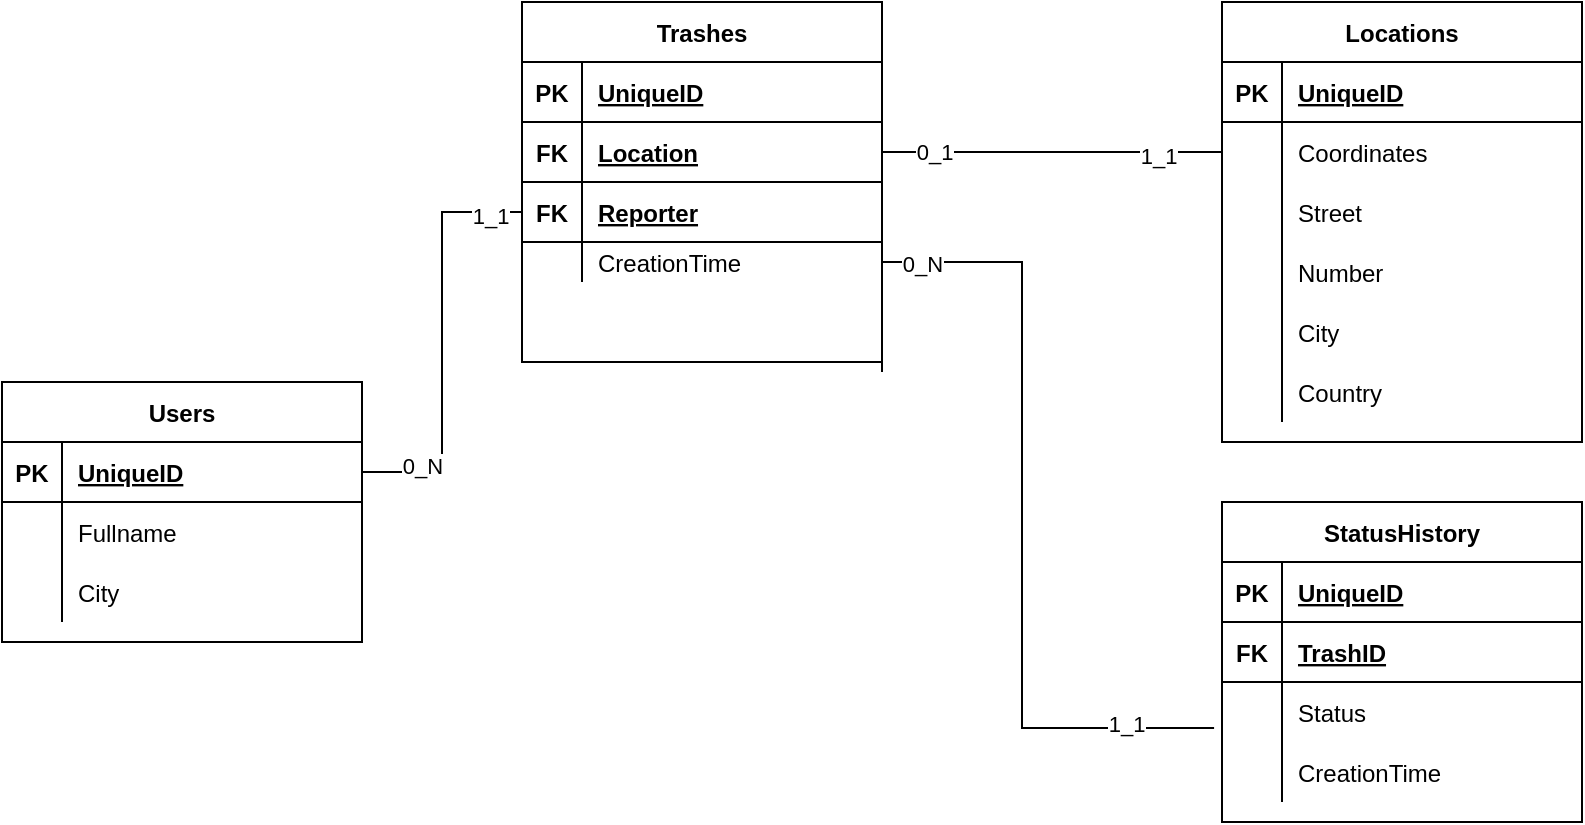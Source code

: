 <mxfile version="13.9.8" type="device"><diagram id="R2lEEEUBdFMjLlhIrx00" name="Page-1"><mxGraphModel dx="1282" dy="779" grid="1" gridSize="10" guides="1" tooltips="1" connect="1" arrows="1" fold="1" page="1" pageScale="1" pageWidth="850" pageHeight="1100" math="0" shadow="0" extFonts="Permanent Marker^https://fonts.googleapis.com/css?family=Permanent+Marker"><root><mxCell id="0"/><mxCell id="1" parent="0"/><mxCell id="KVbkdfM7lJIEKSszMWz0-12" value="Trashes" style="shape=table;startSize=30;container=1;collapsible=1;childLayout=tableLayout;fixedRows=1;rowLines=0;fontStyle=1;align=center;resizeLast=1;columnLines=1;comic=0;" vertex="1" parent="1"><mxGeometry x="270" y="280" width="180" height="180" as="geometry"><mxRectangle x="270" y="280" width="80" height="30" as="alternateBounds"/></mxGeometry></mxCell><mxCell id="KVbkdfM7lJIEKSszMWz0-13" value="" style="shape=partialRectangle;collapsible=0;dropTarget=0;pointerEvents=0;fillColor=none;top=0;left=0;bottom=1;right=0;points=[[0,0.5],[1,0.5]];portConstraint=eastwest;" vertex="1" parent="KVbkdfM7lJIEKSszMWz0-12"><mxGeometry y="30" width="180" height="30" as="geometry"/></mxCell><mxCell id="KVbkdfM7lJIEKSszMWz0-14" value="PK" style="shape=partialRectangle;connectable=0;fillColor=none;top=0;left=0;bottom=0;right=0;fontStyle=1;overflow=hidden;" vertex="1" parent="KVbkdfM7lJIEKSszMWz0-13"><mxGeometry width="30" height="30" as="geometry"/></mxCell><mxCell id="KVbkdfM7lJIEKSszMWz0-15" value="UniqueID" style="shape=partialRectangle;connectable=0;fillColor=none;top=0;left=0;bottom=0;right=0;align=left;spacingLeft=6;fontStyle=5;overflow=hidden;" vertex="1" parent="KVbkdfM7lJIEKSszMWz0-13"><mxGeometry x="30" width="150" height="30" as="geometry"/></mxCell><mxCell id="KVbkdfM7lJIEKSszMWz0-45" value="" style="shape=partialRectangle;collapsible=0;dropTarget=0;pointerEvents=0;fillColor=none;top=0;left=0;bottom=1;right=0;points=[[0,0.5],[1,0.5]];portConstraint=eastwest;" vertex="1" parent="KVbkdfM7lJIEKSszMWz0-12"><mxGeometry y="60" width="180" height="30" as="geometry"/></mxCell><mxCell id="KVbkdfM7lJIEKSszMWz0-46" value="FK" style="shape=partialRectangle;connectable=0;fillColor=none;top=0;left=0;bottom=0;right=0;fontStyle=1;overflow=hidden;" vertex="1" parent="KVbkdfM7lJIEKSszMWz0-45"><mxGeometry width="30" height="30" as="geometry"/></mxCell><mxCell id="KVbkdfM7lJIEKSszMWz0-47" value="Location" style="shape=partialRectangle;connectable=0;fillColor=none;top=0;left=0;bottom=0;right=0;align=left;spacingLeft=6;fontStyle=5;overflow=hidden;" vertex="1" parent="KVbkdfM7lJIEKSszMWz0-45"><mxGeometry x="30" width="150" height="30" as="geometry"/></mxCell><mxCell id="KVbkdfM7lJIEKSszMWz0-48" value="" style="shape=partialRectangle;collapsible=0;dropTarget=0;pointerEvents=0;fillColor=none;top=0;left=0;bottom=1;right=0;points=[[0,0.5],[1,0.5]];portConstraint=eastwest;" vertex="1" parent="KVbkdfM7lJIEKSszMWz0-12"><mxGeometry y="90" width="180" height="30" as="geometry"/></mxCell><mxCell id="KVbkdfM7lJIEKSszMWz0-49" value="FK" style="shape=partialRectangle;connectable=0;fillColor=none;top=0;left=0;bottom=0;right=0;fontStyle=1;overflow=hidden;" vertex="1" parent="KVbkdfM7lJIEKSszMWz0-48"><mxGeometry width="30" height="30" as="geometry"/></mxCell><mxCell id="KVbkdfM7lJIEKSszMWz0-50" value="Reporter" style="shape=partialRectangle;connectable=0;fillColor=none;top=0;left=0;bottom=0;right=0;align=left;spacingLeft=6;fontStyle=5;overflow=hidden;" vertex="1" parent="KVbkdfM7lJIEKSszMWz0-48"><mxGeometry x="30" width="150" height="30" as="geometry"/></mxCell><mxCell id="KVbkdfM7lJIEKSszMWz0-19" value="" style="shape=partialRectangle;collapsible=0;dropTarget=0;pointerEvents=0;fillColor=none;top=0;left=0;bottom=0;right=0;points=[[0,0.5],[1,0.5]];portConstraint=eastwest;" vertex="1" parent="KVbkdfM7lJIEKSszMWz0-12"><mxGeometry y="120" width="180" height="20" as="geometry"/></mxCell><mxCell id="KVbkdfM7lJIEKSszMWz0-20" value="" style="shape=partialRectangle;connectable=0;fillColor=none;top=0;left=0;bottom=0;right=0;editable=1;overflow=hidden;" vertex="1" parent="KVbkdfM7lJIEKSszMWz0-19"><mxGeometry width="30" height="20" as="geometry"/></mxCell><mxCell id="KVbkdfM7lJIEKSszMWz0-21" value="CreationTime" style="shape=partialRectangle;connectable=0;fillColor=none;top=0;left=0;bottom=0;right=0;align=left;spacingLeft=6;overflow=hidden;" vertex="1" parent="KVbkdfM7lJIEKSszMWz0-19"><mxGeometry x="30" width="150" height="20" as="geometry"/></mxCell><mxCell id="KVbkdfM7lJIEKSszMWz0-54" value="Locations" style="shape=table;startSize=30;container=1;collapsible=1;childLayout=tableLayout;fixedRows=1;rowLines=0;fontStyle=1;align=center;resizeLast=1;" vertex="1" parent="1"><mxGeometry x="620" y="280" width="180" height="220" as="geometry"/></mxCell><mxCell id="KVbkdfM7lJIEKSszMWz0-55" value="" style="shape=partialRectangle;collapsible=0;dropTarget=0;pointerEvents=0;fillColor=none;top=0;left=0;bottom=1;right=0;points=[[0,0.5],[1,0.5]];portConstraint=eastwest;" vertex="1" parent="KVbkdfM7lJIEKSszMWz0-54"><mxGeometry y="30" width="180" height="30" as="geometry"/></mxCell><mxCell id="KVbkdfM7lJIEKSszMWz0-56" value="PK" style="shape=partialRectangle;connectable=0;fillColor=none;top=0;left=0;bottom=0;right=0;fontStyle=1;overflow=hidden;" vertex="1" parent="KVbkdfM7lJIEKSszMWz0-55"><mxGeometry width="30" height="30" as="geometry"/></mxCell><mxCell id="KVbkdfM7lJIEKSszMWz0-57" value="UniqueID" style="shape=partialRectangle;connectable=0;fillColor=none;top=0;left=0;bottom=0;right=0;align=left;spacingLeft=6;fontStyle=5;overflow=hidden;" vertex="1" parent="KVbkdfM7lJIEKSszMWz0-55"><mxGeometry x="30" width="150" height="30" as="geometry"/></mxCell><mxCell id="KVbkdfM7lJIEKSszMWz0-58" value="" style="shape=partialRectangle;collapsible=0;dropTarget=0;pointerEvents=0;fillColor=none;top=0;left=0;bottom=0;right=0;points=[[0,0.5],[1,0.5]];portConstraint=eastwest;" vertex="1" parent="KVbkdfM7lJIEKSszMWz0-54"><mxGeometry y="60" width="180" height="30" as="geometry"/></mxCell><mxCell id="KVbkdfM7lJIEKSszMWz0-59" value="" style="shape=partialRectangle;connectable=0;fillColor=none;top=0;left=0;bottom=0;right=0;editable=1;overflow=hidden;" vertex="1" parent="KVbkdfM7lJIEKSszMWz0-58"><mxGeometry width="30" height="30" as="geometry"/></mxCell><mxCell id="KVbkdfM7lJIEKSszMWz0-60" value="Coordinates" style="shape=partialRectangle;connectable=0;fillColor=none;top=0;left=0;bottom=0;right=0;align=left;spacingLeft=6;overflow=hidden;" vertex="1" parent="KVbkdfM7lJIEKSszMWz0-58"><mxGeometry x="30" width="150" height="30" as="geometry"/></mxCell><mxCell id="KVbkdfM7lJIEKSszMWz0-61" value="" style="shape=partialRectangle;collapsible=0;dropTarget=0;pointerEvents=0;fillColor=none;top=0;left=0;bottom=0;right=0;points=[[0,0.5],[1,0.5]];portConstraint=eastwest;" vertex="1" parent="KVbkdfM7lJIEKSszMWz0-54"><mxGeometry y="90" width="180" height="30" as="geometry"/></mxCell><mxCell id="KVbkdfM7lJIEKSszMWz0-62" value="" style="shape=partialRectangle;connectable=0;fillColor=none;top=0;left=0;bottom=0;right=0;editable=1;overflow=hidden;" vertex="1" parent="KVbkdfM7lJIEKSszMWz0-61"><mxGeometry width="30" height="30" as="geometry"/></mxCell><mxCell id="KVbkdfM7lJIEKSszMWz0-63" value="Street" style="shape=partialRectangle;connectable=0;fillColor=none;top=0;left=0;bottom=0;right=0;align=left;spacingLeft=6;overflow=hidden;" vertex="1" parent="KVbkdfM7lJIEKSszMWz0-61"><mxGeometry x="30" width="150" height="30" as="geometry"/></mxCell><mxCell id="KVbkdfM7lJIEKSszMWz0-64" value="" style="shape=partialRectangle;collapsible=0;dropTarget=0;pointerEvents=0;fillColor=none;top=0;left=0;bottom=0;right=0;points=[[0,0.5],[1,0.5]];portConstraint=eastwest;" vertex="1" parent="KVbkdfM7lJIEKSszMWz0-54"><mxGeometry y="120" width="180" height="30" as="geometry"/></mxCell><mxCell id="KVbkdfM7lJIEKSszMWz0-65" value="" style="shape=partialRectangle;connectable=0;fillColor=none;top=0;left=0;bottom=0;right=0;editable=1;overflow=hidden;" vertex="1" parent="KVbkdfM7lJIEKSszMWz0-64"><mxGeometry width="30" height="30" as="geometry"/></mxCell><mxCell id="KVbkdfM7lJIEKSszMWz0-66" value="Number" style="shape=partialRectangle;connectable=0;fillColor=none;top=0;left=0;bottom=0;right=0;align=left;spacingLeft=6;overflow=hidden;" vertex="1" parent="KVbkdfM7lJIEKSszMWz0-64"><mxGeometry x="30" width="150" height="30" as="geometry"/></mxCell><mxCell id="KVbkdfM7lJIEKSszMWz0-67" value="" style="shape=partialRectangle;collapsible=0;dropTarget=0;pointerEvents=0;fillColor=none;top=0;left=0;bottom=0;right=0;points=[[0,0.5],[1,0.5]];portConstraint=eastwest;" vertex="1" parent="KVbkdfM7lJIEKSszMWz0-54"><mxGeometry y="150" width="180" height="30" as="geometry"/></mxCell><mxCell id="KVbkdfM7lJIEKSszMWz0-68" value="" style="shape=partialRectangle;connectable=0;fillColor=none;top=0;left=0;bottom=0;right=0;editable=1;overflow=hidden;" vertex="1" parent="KVbkdfM7lJIEKSszMWz0-67"><mxGeometry width="30" height="30" as="geometry"/></mxCell><mxCell id="KVbkdfM7lJIEKSszMWz0-69" value="City" style="shape=partialRectangle;connectable=0;fillColor=none;top=0;left=0;bottom=0;right=0;align=left;spacingLeft=6;overflow=hidden;" vertex="1" parent="KVbkdfM7lJIEKSszMWz0-67"><mxGeometry x="30" width="150" height="30" as="geometry"/></mxCell><mxCell id="KVbkdfM7lJIEKSszMWz0-70" value="" style="shape=partialRectangle;collapsible=0;dropTarget=0;pointerEvents=0;fillColor=none;top=0;left=0;bottom=0;right=0;points=[[0,0.5],[1,0.5]];portConstraint=eastwest;" vertex="1" parent="KVbkdfM7lJIEKSszMWz0-54"><mxGeometry y="180" width="180" height="30" as="geometry"/></mxCell><mxCell id="KVbkdfM7lJIEKSszMWz0-71" value="" style="shape=partialRectangle;connectable=0;fillColor=none;top=0;left=0;bottom=0;right=0;editable=1;overflow=hidden;" vertex="1" parent="KVbkdfM7lJIEKSszMWz0-70"><mxGeometry width="30" height="30" as="geometry"/></mxCell><mxCell id="KVbkdfM7lJIEKSszMWz0-72" value="Country" style="shape=partialRectangle;connectable=0;fillColor=none;top=0;left=0;bottom=0;right=0;align=left;spacingLeft=6;overflow=hidden;" vertex="1" parent="KVbkdfM7lJIEKSszMWz0-70"><mxGeometry x="30" width="150" height="30" as="geometry"/></mxCell><mxCell id="KVbkdfM7lJIEKSszMWz0-82" style="edgeStyle=orthogonalEdgeStyle;rounded=0;orthogonalLoop=1;jettySize=auto;html=1;entryX=0;entryY=0.5;entryDx=0;entryDy=0;endArrow=none;endFill=0;" edge="1" parent="1" source="KVbkdfM7lJIEKSszMWz0-45" target="KVbkdfM7lJIEKSszMWz0-58"><mxGeometry relative="1" as="geometry"/></mxCell><mxCell id="KVbkdfM7lJIEKSszMWz0-83" value="0_1" style="edgeLabel;html=1;align=center;verticalAlign=middle;resizable=0;points=[];" vertex="1" connectable="0" parent="KVbkdfM7lJIEKSszMWz0-82"><mxGeometry x="-0.694" relative="1" as="geometry"><mxPoint as="offset"/></mxGeometry></mxCell><mxCell id="KVbkdfM7lJIEKSszMWz0-84" value="1_1" style="edgeLabel;html=1;align=center;verticalAlign=middle;resizable=0;points=[];" vertex="1" connectable="0" parent="KVbkdfM7lJIEKSszMWz0-82"><mxGeometry x="0.624" y="-2" relative="1" as="geometry"><mxPoint as="offset"/></mxGeometry></mxCell><mxCell id="KVbkdfM7lJIEKSszMWz0-85" value="Users" style="shape=table;startSize=30;container=1;collapsible=1;childLayout=tableLayout;fixedRows=1;rowLines=0;fontStyle=1;align=center;resizeLast=1;" vertex="1" parent="1"><mxGeometry x="10" y="470" width="180" height="130" as="geometry"/></mxCell><mxCell id="KVbkdfM7lJIEKSszMWz0-86" value="" style="shape=partialRectangle;collapsible=0;dropTarget=0;pointerEvents=0;fillColor=none;top=0;left=0;bottom=1;right=0;points=[[0,0.5],[1,0.5]];portConstraint=eastwest;" vertex="1" parent="KVbkdfM7lJIEKSszMWz0-85"><mxGeometry y="30" width="180" height="30" as="geometry"/></mxCell><mxCell id="KVbkdfM7lJIEKSszMWz0-87" value="PK" style="shape=partialRectangle;connectable=0;fillColor=none;top=0;left=0;bottom=0;right=0;fontStyle=1;overflow=hidden;" vertex="1" parent="KVbkdfM7lJIEKSszMWz0-86"><mxGeometry width="30" height="30" as="geometry"/></mxCell><mxCell id="KVbkdfM7lJIEKSszMWz0-88" value="UniqueID" style="shape=partialRectangle;connectable=0;fillColor=none;top=0;left=0;bottom=0;right=0;align=left;spacingLeft=6;fontStyle=5;overflow=hidden;" vertex="1" parent="KVbkdfM7lJIEKSszMWz0-86"><mxGeometry x="30" width="150" height="30" as="geometry"/></mxCell><mxCell id="KVbkdfM7lJIEKSszMWz0-89" value="" style="shape=partialRectangle;collapsible=0;dropTarget=0;pointerEvents=0;fillColor=none;top=0;left=0;bottom=0;right=0;points=[[0,0.5],[1,0.5]];portConstraint=eastwest;" vertex="1" parent="KVbkdfM7lJIEKSszMWz0-85"><mxGeometry y="60" width="180" height="30" as="geometry"/></mxCell><mxCell id="KVbkdfM7lJIEKSszMWz0-90" value="" style="shape=partialRectangle;connectable=0;fillColor=none;top=0;left=0;bottom=0;right=0;editable=1;overflow=hidden;" vertex="1" parent="KVbkdfM7lJIEKSszMWz0-89"><mxGeometry width="30" height="30" as="geometry"/></mxCell><mxCell id="KVbkdfM7lJIEKSszMWz0-91" value="Fullname" style="shape=partialRectangle;connectable=0;fillColor=none;top=0;left=0;bottom=0;right=0;align=left;spacingLeft=6;overflow=hidden;" vertex="1" parent="KVbkdfM7lJIEKSszMWz0-89"><mxGeometry x="30" width="150" height="30" as="geometry"/></mxCell><mxCell id="KVbkdfM7lJIEKSszMWz0-92" value="" style="shape=partialRectangle;collapsible=0;dropTarget=0;pointerEvents=0;fillColor=none;top=0;left=0;bottom=0;right=0;points=[[0,0.5],[1,0.5]];portConstraint=eastwest;" vertex="1" parent="KVbkdfM7lJIEKSszMWz0-85"><mxGeometry y="90" width="180" height="30" as="geometry"/></mxCell><mxCell id="KVbkdfM7lJIEKSszMWz0-93" value="" style="shape=partialRectangle;connectable=0;fillColor=none;top=0;left=0;bottom=0;right=0;editable=1;overflow=hidden;" vertex="1" parent="KVbkdfM7lJIEKSszMWz0-92"><mxGeometry width="30" height="30" as="geometry"/></mxCell><mxCell id="KVbkdfM7lJIEKSszMWz0-94" value="City" style="shape=partialRectangle;connectable=0;fillColor=none;top=0;left=0;bottom=0;right=0;align=left;spacingLeft=6;overflow=hidden;" vertex="1" parent="KVbkdfM7lJIEKSszMWz0-92"><mxGeometry x="30" width="150" height="30" as="geometry"/></mxCell><mxCell id="KVbkdfM7lJIEKSszMWz0-98" value="StatusHistory" style="shape=table;startSize=30;container=1;collapsible=1;childLayout=tableLayout;fixedRows=1;rowLines=0;fontStyle=1;align=center;resizeLast=1;" vertex="1" parent="1"><mxGeometry x="620" y="530" width="180" height="160" as="geometry"/></mxCell><mxCell id="KVbkdfM7lJIEKSszMWz0-99" value="" style="shape=partialRectangle;collapsible=0;dropTarget=0;pointerEvents=0;fillColor=none;top=0;left=0;bottom=1;right=0;points=[[0,0.5],[1,0.5]];portConstraint=eastwest;" vertex="1" parent="KVbkdfM7lJIEKSszMWz0-98"><mxGeometry y="30" width="180" height="30" as="geometry"/></mxCell><mxCell id="KVbkdfM7lJIEKSszMWz0-100" value="PK" style="shape=partialRectangle;connectable=0;fillColor=none;top=0;left=0;bottom=0;right=0;fontStyle=1;overflow=hidden;" vertex="1" parent="KVbkdfM7lJIEKSszMWz0-99"><mxGeometry width="30" height="30" as="geometry"/></mxCell><mxCell id="KVbkdfM7lJIEKSszMWz0-101" value="UniqueID" style="shape=partialRectangle;connectable=0;fillColor=none;top=0;left=0;bottom=0;right=0;align=left;spacingLeft=6;fontStyle=5;overflow=hidden;" vertex="1" parent="KVbkdfM7lJIEKSszMWz0-99"><mxGeometry x="30" width="150" height="30" as="geometry"/></mxCell><mxCell id="KVbkdfM7lJIEKSszMWz0-118" value="" style="shape=partialRectangle;collapsible=0;dropTarget=0;pointerEvents=0;fillColor=none;top=0;left=0;bottom=1;right=0;points=[[0,0.5],[1,0.5]];portConstraint=eastwest;" vertex="1" parent="KVbkdfM7lJIEKSszMWz0-98"><mxGeometry y="60" width="180" height="30" as="geometry"/></mxCell><mxCell id="KVbkdfM7lJIEKSszMWz0-119" value="FK" style="shape=partialRectangle;connectable=0;fillColor=none;top=0;left=0;bottom=0;right=0;fontStyle=1;overflow=hidden;" vertex="1" parent="KVbkdfM7lJIEKSszMWz0-118"><mxGeometry width="30" height="30" as="geometry"/></mxCell><mxCell id="KVbkdfM7lJIEKSszMWz0-120" value="TrashID" style="shape=partialRectangle;connectable=0;fillColor=none;top=0;left=0;bottom=0;right=0;align=left;spacingLeft=6;fontStyle=5;overflow=hidden;" vertex="1" parent="KVbkdfM7lJIEKSszMWz0-118"><mxGeometry x="30" width="150" height="30" as="geometry"/></mxCell><mxCell id="KVbkdfM7lJIEKSszMWz0-102" value="" style="shape=partialRectangle;collapsible=0;dropTarget=0;pointerEvents=0;fillColor=none;top=0;left=0;bottom=0;right=0;points=[[0,0.5],[1,0.5]];portConstraint=eastwest;" vertex="1" parent="KVbkdfM7lJIEKSszMWz0-98"><mxGeometry y="90" width="180" height="30" as="geometry"/></mxCell><mxCell id="KVbkdfM7lJIEKSszMWz0-103" value="" style="shape=partialRectangle;connectable=0;fillColor=none;top=0;left=0;bottom=0;right=0;editable=1;overflow=hidden;" vertex="1" parent="KVbkdfM7lJIEKSszMWz0-102"><mxGeometry width="30" height="30" as="geometry"/></mxCell><mxCell id="KVbkdfM7lJIEKSszMWz0-104" value="Status" style="shape=partialRectangle;connectable=0;fillColor=none;top=0;left=0;bottom=0;right=0;align=left;spacingLeft=6;overflow=hidden;" vertex="1" parent="KVbkdfM7lJIEKSszMWz0-102"><mxGeometry x="30" width="150" height="30" as="geometry"/></mxCell><mxCell id="KVbkdfM7lJIEKSszMWz0-105" value="" style="shape=partialRectangle;collapsible=0;dropTarget=0;pointerEvents=0;fillColor=none;top=0;left=0;bottom=0;right=0;points=[[0,0.5],[1,0.5]];portConstraint=eastwest;" vertex="1" parent="KVbkdfM7lJIEKSszMWz0-98"><mxGeometry y="120" width="180" height="30" as="geometry"/></mxCell><mxCell id="KVbkdfM7lJIEKSszMWz0-106" value="" style="shape=partialRectangle;connectable=0;fillColor=none;top=0;left=0;bottom=0;right=0;editable=1;overflow=hidden;" vertex="1" parent="KVbkdfM7lJIEKSszMWz0-105"><mxGeometry width="30" height="30" as="geometry"/></mxCell><mxCell id="KVbkdfM7lJIEKSszMWz0-107" value="CreationTime" style="shape=partialRectangle;connectable=0;fillColor=none;top=0;left=0;bottom=0;right=0;align=left;spacingLeft=6;overflow=hidden;" vertex="1" parent="KVbkdfM7lJIEKSszMWz0-105"><mxGeometry x="30" width="150" height="30" as="geometry"/></mxCell><mxCell id="KVbkdfM7lJIEKSszMWz0-111" style="edgeStyle=orthogonalEdgeStyle;rounded=0;orthogonalLoop=1;jettySize=auto;html=1;entryX=-0.022;entryY=0.767;entryDx=0;entryDy=0;entryPerimeter=0;endArrow=none;endFill=0;" edge="1" parent="1" target="KVbkdfM7lJIEKSszMWz0-102"><mxGeometry relative="1" as="geometry"><mxPoint x="450" y="465" as="sourcePoint"/><Array as="points"><mxPoint x="450" y="410"/><mxPoint x="520" y="410"/><mxPoint x="520" y="643"/></Array></mxGeometry></mxCell><mxCell id="KVbkdfM7lJIEKSszMWz0-112" value="0_N" style="edgeLabel;html=1;align=center;verticalAlign=middle;resizable=0;points=[];" vertex="1" connectable="0" parent="KVbkdfM7lJIEKSszMWz0-111"><mxGeometry x="-0.861" y="4" relative="1" as="geometry"><mxPoint x="24" y="-23" as="offset"/></mxGeometry></mxCell><mxCell id="KVbkdfM7lJIEKSszMWz0-113" value="1_1" style="edgeLabel;html=1;align=center;verticalAlign=middle;resizable=0;points=[];" vertex="1" connectable="0" parent="KVbkdfM7lJIEKSszMWz0-111"><mxGeometry x="0.804" y="2" relative="1" as="geometry"><mxPoint as="offset"/></mxGeometry></mxCell><mxCell id="KVbkdfM7lJIEKSszMWz0-114" style="edgeStyle=orthogonalEdgeStyle;rounded=0;orthogonalLoop=1;jettySize=auto;html=1;entryX=1;entryY=0.5;entryDx=0;entryDy=0;endArrow=none;endFill=0;" edge="1" parent="1" source="KVbkdfM7lJIEKSszMWz0-48" target="KVbkdfM7lJIEKSszMWz0-86"><mxGeometry relative="1" as="geometry"/></mxCell><mxCell id="KVbkdfM7lJIEKSszMWz0-116" value="1_1" style="edgeLabel;html=1;align=center;verticalAlign=middle;resizable=0;points=[];" vertex="1" connectable="0" parent="KVbkdfM7lJIEKSszMWz0-114"><mxGeometry x="-0.848" y="2" relative="1" as="geometry"><mxPoint as="offset"/></mxGeometry></mxCell><mxCell id="KVbkdfM7lJIEKSszMWz0-117" value="0_N" style="edgeLabel;html=1;align=center;verticalAlign=middle;resizable=0;points=[];" vertex="1" connectable="0" parent="KVbkdfM7lJIEKSszMWz0-114"><mxGeometry x="0.714" y="-3" relative="1" as="geometry"><mxPoint as="offset"/></mxGeometry></mxCell></root></mxGraphModel></diagram></mxfile>